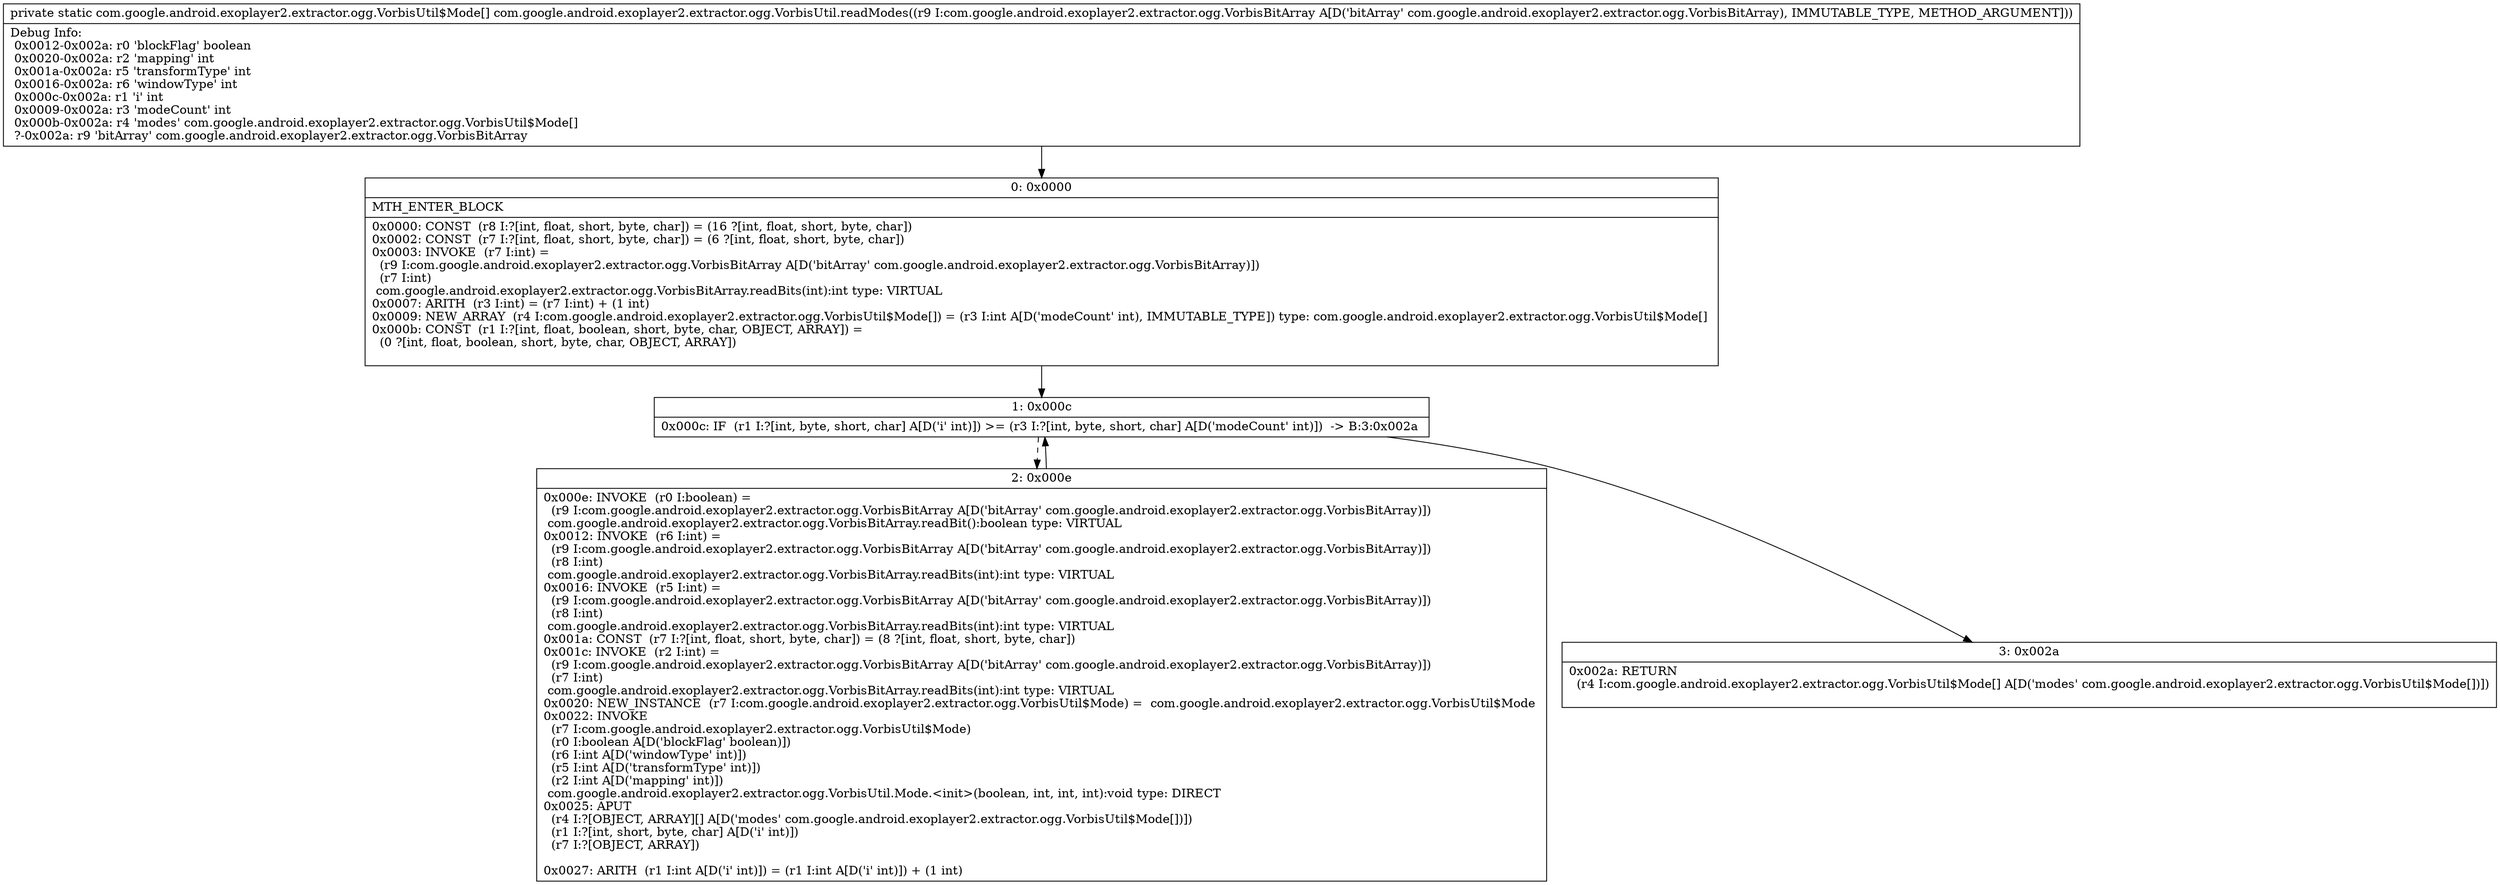 digraph "CFG forcom.google.android.exoplayer2.extractor.ogg.VorbisUtil.readModes(Lcom\/google\/android\/exoplayer2\/extractor\/ogg\/VorbisBitArray;)[Lcom\/google\/android\/exoplayer2\/extractor\/ogg\/VorbisUtil$Mode;" {
Node_0 [shape=record,label="{0\:\ 0x0000|MTH_ENTER_BLOCK\l|0x0000: CONST  (r8 I:?[int, float, short, byte, char]) = (16 ?[int, float, short, byte, char]) \l0x0002: CONST  (r7 I:?[int, float, short, byte, char]) = (6 ?[int, float, short, byte, char]) \l0x0003: INVOKE  (r7 I:int) = \l  (r9 I:com.google.android.exoplayer2.extractor.ogg.VorbisBitArray A[D('bitArray' com.google.android.exoplayer2.extractor.ogg.VorbisBitArray)])\l  (r7 I:int)\l com.google.android.exoplayer2.extractor.ogg.VorbisBitArray.readBits(int):int type: VIRTUAL \l0x0007: ARITH  (r3 I:int) = (r7 I:int) + (1 int) \l0x0009: NEW_ARRAY  (r4 I:com.google.android.exoplayer2.extractor.ogg.VorbisUtil$Mode[]) = (r3 I:int A[D('modeCount' int), IMMUTABLE_TYPE]) type: com.google.android.exoplayer2.extractor.ogg.VorbisUtil$Mode[] \l0x000b: CONST  (r1 I:?[int, float, boolean, short, byte, char, OBJECT, ARRAY]) = \l  (0 ?[int, float, boolean, short, byte, char, OBJECT, ARRAY])\l \l}"];
Node_1 [shape=record,label="{1\:\ 0x000c|0x000c: IF  (r1 I:?[int, byte, short, char] A[D('i' int)]) \>= (r3 I:?[int, byte, short, char] A[D('modeCount' int)])  \-\> B:3:0x002a \l}"];
Node_2 [shape=record,label="{2\:\ 0x000e|0x000e: INVOKE  (r0 I:boolean) = \l  (r9 I:com.google.android.exoplayer2.extractor.ogg.VorbisBitArray A[D('bitArray' com.google.android.exoplayer2.extractor.ogg.VorbisBitArray)])\l com.google.android.exoplayer2.extractor.ogg.VorbisBitArray.readBit():boolean type: VIRTUAL \l0x0012: INVOKE  (r6 I:int) = \l  (r9 I:com.google.android.exoplayer2.extractor.ogg.VorbisBitArray A[D('bitArray' com.google.android.exoplayer2.extractor.ogg.VorbisBitArray)])\l  (r8 I:int)\l com.google.android.exoplayer2.extractor.ogg.VorbisBitArray.readBits(int):int type: VIRTUAL \l0x0016: INVOKE  (r5 I:int) = \l  (r9 I:com.google.android.exoplayer2.extractor.ogg.VorbisBitArray A[D('bitArray' com.google.android.exoplayer2.extractor.ogg.VorbisBitArray)])\l  (r8 I:int)\l com.google.android.exoplayer2.extractor.ogg.VorbisBitArray.readBits(int):int type: VIRTUAL \l0x001a: CONST  (r7 I:?[int, float, short, byte, char]) = (8 ?[int, float, short, byte, char]) \l0x001c: INVOKE  (r2 I:int) = \l  (r9 I:com.google.android.exoplayer2.extractor.ogg.VorbisBitArray A[D('bitArray' com.google.android.exoplayer2.extractor.ogg.VorbisBitArray)])\l  (r7 I:int)\l com.google.android.exoplayer2.extractor.ogg.VorbisBitArray.readBits(int):int type: VIRTUAL \l0x0020: NEW_INSTANCE  (r7 I:com.google.android.exoplayer2.extractor.ogg.VorbisUtil$Mode) =  com.google.android.exoplayer2.extractor.ogg.VorbisUtil$Mode \l0x0022: INVOKE  \l  (r7 I:com.google.android.exoplayer2.extractor.ogg.VorbisUtil$Mode)\l  (r0 I:boolean A[D('blockFlag' boolean)])\l  (r6 I:int A[D('windowType' int)])\l  (r5 I:int A[D('transformType' int)])\l  (r2 I:int A[D('mapping' int)])\l com.google.android.exoplayer2.extractor.ogg.VorbisUtil.Mode.\<init\>(boolean, int, int, int):void type: DIRECT \l0x0025: APUT  \l  (r4 I:?[OBJECT, ARRAY][] A[D('modes' com.google.android.exoplayer2.extractor.ogg.VorbisUtil$Mode[])])\l  (r1 I:?[int, short, byte, char] A[D('i' int)])\l  (r7 I:?[OBJECT, ARRAY])\l \l0x0027: ARITH  (r1 I:int A[D('i' int)]) = (r1 I:int A[D('i' int)]) + (1 int) \l}"];
Node_3 [shape=record,label="{3\:\ 0x002a|0x002a: RETURN  \l  (r4 I:com.google.android.exoplayer2.extractor.ogg.VorbisUtil$Mode[] A[D('modes' com.google.android.exoplayer2.extractor.ogg.VorbisUtil$Mode[])])\l \l}"];
MethodNode[shape=record,label="{private static com.google.android.exoplayer2.extractor.ogg.VorbisUtil$Mode[] com.google.android.exoplayer2.extractor.ogg.VorbisUtil.readModes((r9 I:com.google.android.exoplayer2.extractor.ogg.VorbisBitArray A[D('bitArray' com.google.android.exoplayer2.extractor.ogg.VorbisBitArray), IMMUTABLE_TYPE, METHOD_ARGUMENT]))  | Debug Info:\l  0x0012\-0x002a: r0 'blockFlag' boolean\l  0x0020\-0x002a: r2 'mapping' int\l  0x001a\-0x002a: r5 'transformType' int\l  0x0016\-0x002a: r6 'windowType' int\l  0x000c\-0x002a: r1 'i' int\l  0x0009\-0x002a: r3 'modeCount' int\l  0x000b\-0x002a: r4 'modes' com.google.android.exoplayer2.extractor.ogg.VorbisUtil$Mode[]\l  ?\-0x002a: r9 'bitArray' com.google.android.exoplayer2.extractor.ogg.VorbisBitArray\l}"];
MethodNode -> Node_0;
Node_0 -> Node_1;
Node_1 -> Node_2[style=dashed];
Node_1 -> Node_3;
Node_2 -> Node_1;
}

